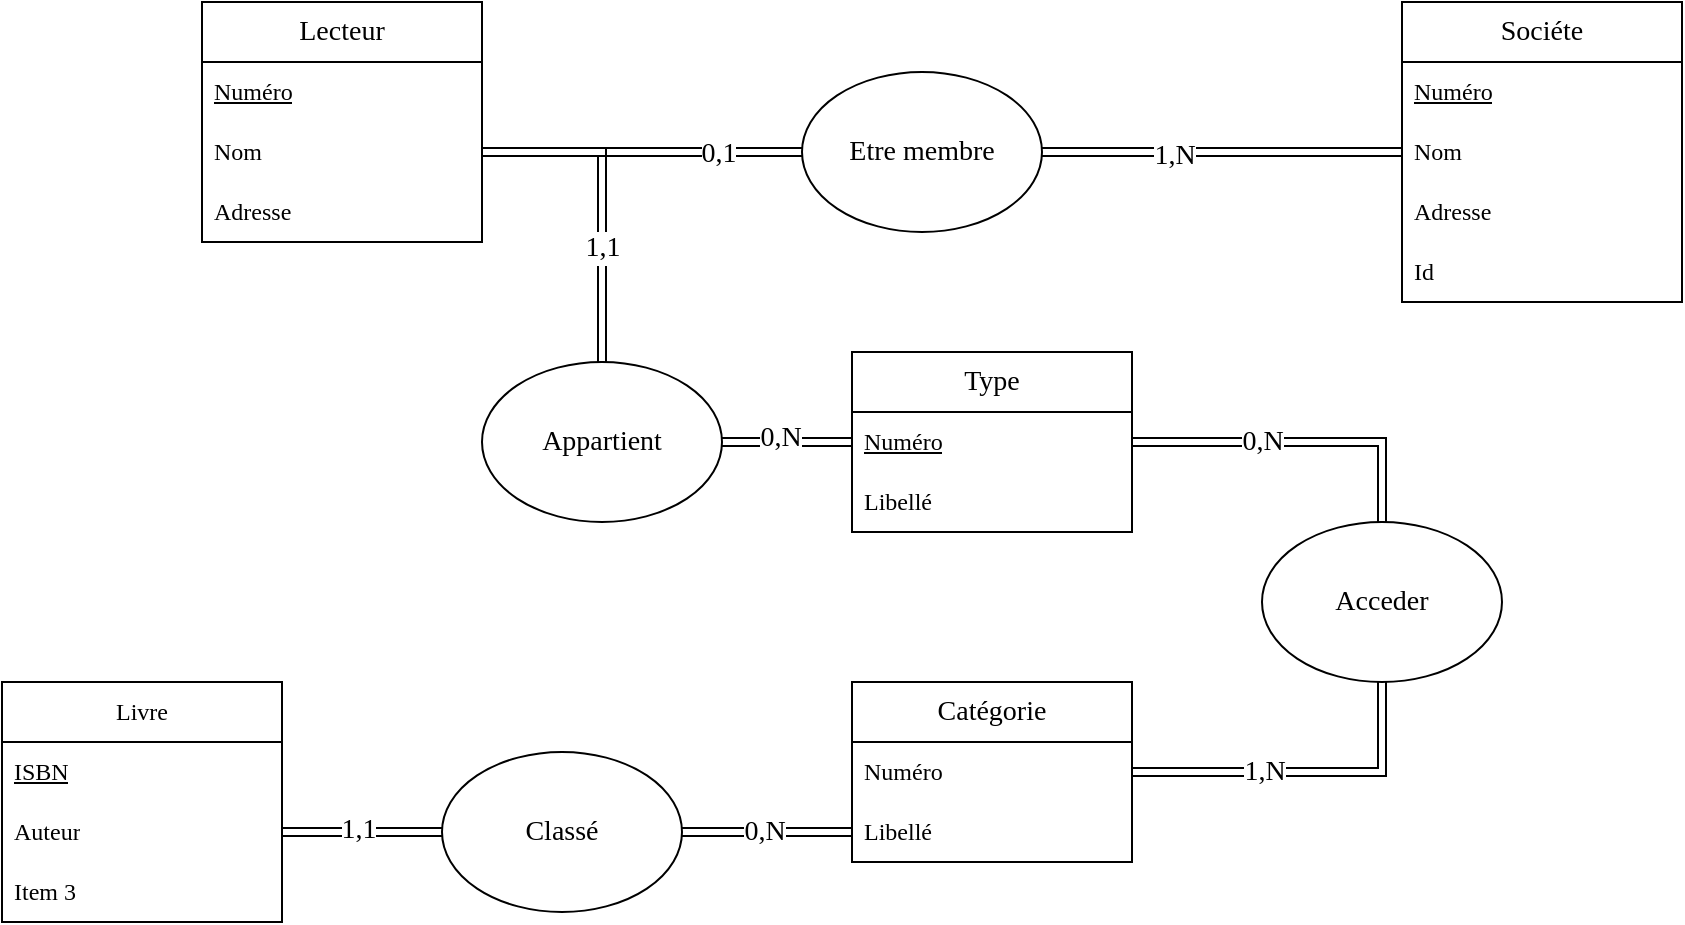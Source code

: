 <mxfile>
    <diagram name="Page-1" id="hRkRVlNst7bXBQxGcBj7">
        <mxGraphModel dx="1746" dy="604" grid="1" gridSize="10" guides="1" tooltips="1" connect="1" arrows="1" fold="1" page="1" pageScale="1" pageWidth="850" pageHeight="1100" math="0" shadow="0">
            <root>
                <mxCell id="0"/>
                <mxCell id="1" parent="0"/>
                <mxCell id="ZKiBXH9npHO8oLUT0B8A-1" value="&lt;font style=&quot;font-size: 14px;&quot;&gt;Catégorie&lt;/font&gt;" style="swimlane;fontStyle=0;childLayout=stackLayout;horizontal=1;startSize=30;horizontalStack=0;resizeParent=1;resizeParentMax=0;resizeLast=0;collapsible=1;marginBottom=0;whiteSpace=wrap;html=1;fontFamily=FiraCode Nerd Font Propo;" parent="1" vertex="1">
                    <mxGeometry x="285" y="430" width="140" height="90" as="geometry"/>
                </mxCell>
                <mxCell id="ZKiBXH9npHO8oLUT0B8A-2" value="Numéro" style="text;strokeColor=none;fillColor=none;align=left;verticalAlign=middle;spacingLeft=4;spacingRight=4;overflow=hidden;points=[[0,0.5],[1,0.5]];portConstraint=eastwest;rotatable=0;whiteSpace=wrap;html=1;fontFamily=FiraCode Nerd Font Propo;" parent="ZKiBXH9npHO8oLUT0B8A-1" vertex="1">
                    <mxGeometry y="30" width="140" height="30" as="geometry"/>
                </mxCell>
                <mxCell id="ZKiBXH9npHO8oLUT0B8A-3" value="Libellé" style="text;strokeColor=none;fillColor=none;align=left;verticalAlign=middle;spacingLeft=4;spacingRight=4;overflow=hidden;points=[[0,0.5],[1,0.5]];portConstraint=eastwest;rotatable=0;whiteSpace=wrap;html=1;fontFamily=FiraCode Nerd Font Propo;" parent="ZKiBXH9npHO8oLUT0B8A-1" vertex="1">
                    <mxGeometry y="60" width="140" height="30" as="geometry"/>
                </mxCell>
                <mxCell id="ZKiBXH9npHO8oLUT0B8A-5" value="Livre" style="swimlane;fontStyle=0;childLayout=stackLayout;horizontal=1;startSize=30;horizontalStack=0;resizeParent=1;resizeParentMax=0;resizeLast=0;collapsible=1;marginBottom=0;whiteSpace=wrap;html=1;fontFamily=FiraCode Nerd Font Propo;" parent="1" vertex="1">
                    <mxGeometry x="-140" y="430" width="140" height="120" as="geometry"/>
                </mxCell>
                <mxCell id="ZKiBXH9npHO8oLUT0B8A-6" value="&lt;u&gt;ISBN&lt;/u&gt;" style="text;strokeColor=none;fillColor=none;align=left;verticalAlign=middle;spacingLeft=4;spacingRight=4;overflow=hidden;points=[[0,0.5],[1,0.5]];portConstraint=eastwest;rotatable=0;whiteSpace=wrap;html=1;fontFamily=FiraCode Nerd Font Propo;" parent="ZKiBXH9npHO8oLUT0B8A-5" vertex="1">
                    <mxGeometry y="30" width="140" height="30" as="geometry"/>
                </mxCell>
                <mxCell id="ZKiBXH9npHO8oLUT0B8A-7" value="Auteur" style="text;strokeColor=none;fillColor=none;align=left;verticalAlign=middle;spacingLeft=4;spacingRight=4;overflow=hidden;points=[[0,0.5],[1,0.5]];portConstraint=eastwest;rotatable=0;whiteSpace=wrap;html=1;fontFamily=FiraCode Nerd Font Propo;" parent="ZKiBXH9npHO8oLUT0B8A-5" vertex="1">
                    <mxGeometry y="60" width="140" height="30" as="geometry"/>
                </mxCell>
                <mxCell id="ZKiBXH9npHO8oLUT0B8A-8" value="Item 3" style="text;strokeColor=none;fillColor=none;align=left;verticalAlign=middle;spacingLeft=4;spacingRight=4;overflow=hidden;points=[[0,0.5],[1,0.5]];portConstraint=eastwest;rotatable=0;whiteSpace=wrap;html=1;fontFamily=FiraCode Nerd Font Propo;" parent="ZKiBXH9npHO8oLUT0B8A-5" vertex="1">
                    <mxGeometry y="90" width="140" height="30" as="geometry"/>
                </mxCell>
                <mxCell id="ZKiBXH9npHO8oLUT0B8A-9" value="&lt;font style=&quot;font-size: 14px;&quot;&gt;Type&lt;/font&gt;" style="swimlane;fontStyle=0;childLayout=stackLayout;horizontal=1;startSize=30;horizontalStack=0;resizeParent=1;resizeParentMax=0;resizeLast=0;collapsible=1;marginBottom=0;whiteSpace=wrap;html=1;fontFamily=FiraCode Nerd Font Propo;" parent="1" vertex="1">
                    <mxGeometry x="285" y="265" width="140" height="90" as="geometry"/>
                </mxCell>
                <mxCell id="ZKiBXH9npHO8oLUT0B8A-10" value="&lt;u&gt;Numéro&lt;/u&gt;" style="text;strokeColor=none;fillColor=none;align=left;verticalAlign=middle;spacingLeft=4;spacingRight=4;overflow=hidden;points=[[0,0.5],[1,0.5]];portConstraint=eastwest;rotatable=0;whiteSpace=wrap;html=1;fontFamily=FiraCode Nerd Font Propo;" parent="ZKiBXH9npHO8oLUT0B8A-9" vertex="1">
                    <mxGeometry y="30" width="140" height="30" as="geometry"/>
                </mxCell>
                <mxCell id="ZKiBXH9npHO8oLUT0B8A-11" value="Libellé" style="text;strokeColor=none;fillColor=none;align=left;verticalAlign=middle;spacingLeft=4;spacingRight=4;overflow=hidden;points=[[0,0.5],[1,0.5]];portConstraint=eastwest;rotatable=0;whiteSpace=wrap;html=1;fontFamily=FiraCode Nerd Font Propo;" parent="ZKiBXH9npHO8oLUT0B8A-9" vertex="1">
                    <mxGeometry y="60" width="140" height="30" as="geometry"/>
                </mxCell>
                <mxCell id="ZKiBXH9npHO8oLUT0B8A-13" value="&lt;font style=&quot;font-size: 14px;&quot;&gt;Sociéte&lt;/font&gt;" style="swimlane;fontStyle=0;childLayout=stackLayout;horizontal=1;startSize=30;horizontalStack=0;resizeParent=1;resizeParentMax=0;resizeLast=0;collapsible=1;marginBottom=0;whiteSpace=wrap;html=1;fontFamily=FiraCode Nerd Font Propo;" parent="1" vertex="1">
                    <mxGeometry x="560" y="90" width="140" height="150" as="geometry"/>
                </mxCell>
                <mxCell id="ZKiBXH9npHO8oLUT0B8A-14" value="&lt;u&gt;Numéro&lt;/u&gt;" style="text;strokeColor=none;fillColor=none;align=left;verticalAlign=middle;spacingLeft=4;spacingRight=4;overflow=hidden;points=[[0,0.5],[1,0.5]];portConstraint=eastwest;rotatable=0;whiteSpace=wrap;html=1;fontFamily=FiraCode Nerd Font Propo;" parent="ZKiBXH9npHO8oLUT0B8A-13" vertex="1">
                    <mxGeometry y="30" width="140" height="30" as="geometry"/>
                </mxCell>
                <mxCell id="ZKiBXH9npHO8oLUT0B8A-15" value="Nom" style="text;strokeColor=none;fillColor=none;align=left;verticalAlign=middle;spacingLeft=4;spacingRight=4;overflow=hidden;points=[[0,0.5],[1,0.5]];portConstraint=eastwest;rotatable=0;whiteSpace=wrap;html=1;fontFamily=FiraCode Nerd Font Propo;" parent="ZKiBXH9npHO8oLUT0B8A-13" vertex="1">
                    <mxGeometry y="60" width="140" height="30" as="geometry"/>
                </mxCell>
                <mxCell id="ZKiBXH9npHO8oLUT0B8A-36" value="Adresse" style="text;strokeColor=none;fillColor=none;align=left;verticalAlign=middle;spacingLeft=4;spacingRight=4;overflow=hidden;points=[[0,0.5],[1,0.5]];portConstraint=eastwest;rotatable=0;whiteSpace=wrap;html=1;fontFamily=FiraCode Nerd Font Propo;" parent="ZKiBXH9npHO8oLUT0B8A-13" vertex="1">
                    <mxGeometry y="90" width="140" height="30" as="geometry"/>
                </mxCell>
                <mxCell id="ZKiBXH9npHO8oLUT0B8A-35" value="Id" style="text;strokeColor=none;fillColor=none;align=left;verticalAlign=middle;spacingLeft=4;spacingRight=4;overflow=hidden;points=[[0,0.5],[1,0.5]];portConstraint=eastwest;rotatable=0;whiteSpace=wrap;html=1;fontFamily=FiraCode Nerd Font Propo;" parent="ZKiBXH9npHO8oLUT0B8A-13" vertex="1">
                    <mxGeometry y="120" width="140" height="30" as="geometry"/>
                </mxCell>
                <mxCell id="ZKiBXH9npHO8oLUT0B8A-17" value="&lt;font style=&quot;font-size: 14px;&quot;&gt;Lecteur&lt;/font&gt;" style="swimlane;fontStyle=0;childLayout=stackLayout;horizontal=1;startSize=30;horizontalStack=0;resizeParent=1;resizeParentMax=0;resizeLast=0;collapsible=1;marginBottom=0;whiteSpace=wrap;html=1;fontFamily=FiraCode Nerd Font Propo;" parent="1" vertex="1">
                    <mxGeometry x="-40" y="90" width="140" height="120" as="geometry"/>
                </mxCell>
                <mxCell id="ZKiBXH9npHO8oLUT0B8A-18" value="&lt;u&gt;Numéro&lt;/u&gt;" style="text;strokeColor=none;fillColor=none;align=left;verticalAlign=middle;spacingLeft=4;spacingRight=4;overflow=hidden;points=[[0,0.5],[1,0.5]];portConstraint=eastwest;rotatable=0;whiteSpace=wrap;html=1;fontFamily=FiraCode Nerd Font Propo;" parent="ZKiBXH9npHO8oLUT0B8A-17" vertex="1">
                    <mxGeometry y="30" width="140" height="30" as="geometry"/>
                </mxCell>
                <mxCell id="ZKiBXH9npHO8oLUT0B8A-19" value="Nom" style="text;strokeColor=none;fillColor=none;align=left;verticalAlign=middle;spacingLeft=4;spacingRight=4;overflow=hidden;points=[[0,0.5],[1,0.5]];portConstraint=eastwest;rotatable=0;whiteSpace=wrap;html=1;fontFamily=FiraCode Nerd Font Propo;" parent="ZKiBXH9npHO8oLUT0B8A-17" vertex="1">
                    <mxGeometry y="60" width="140" height="30" as="geometry"/>
                </mxCell>
                <mxCell id="ZKiBXH9npHO8oLUT0B8A-20" value="Adresse" style="text;strokeColor=none;fillColor=none;align=left;verticalAlign=middle;spacingLeft=4;spacingRight=4;overflow=hidden;points=[[0,0.5],[1,0.5]];portConstraint=eastwest;rotatable=0;whiteSpace=wrap;html=1;fontFamily=FiraCode Nerd Font Propo;" parent="ZKiBXH9npHO8oLUT0B8A-17" vertex="1">
                    <mxGeometry y="90" width="140" height="30" as="geometry"/>
                </mxCell>
                <mxCell id="ZKiBXH9npHO8oLUT0B8A-32" style="edgeStyle=orthogonalEdgeStyle;rounded=0;orthogonalLoop=1;jettySize=auto;html=1;exitX=0;exitY=0.5;exitDx=0;exitDy=0;entryX=1;entryY=0.5;entryDx=0;entryDy=0;shape=link;fontFamily=FiraCode Nerd Font Propo;" parent="1" source="ZKiBXH9npHO8oLUT0B8A-21" target="ZKiBXH9npHO8oLUT0B8A-7" edge="1">
                    <mxGeometry relative="1" as="geometry"/>
                </mxCell>
                <mxCell id="ZKiBXH9npHO8oLUT0B8A-48" value="&lt;font style=&quot;font-size: 14px;&quot;&gt;1,1&lt;/font&gt;" style="edgeLabel;html=1;align=center;verticalAlign=middle;resizable=0;points=[];fontFamily=FiraCode Nerd Font Propo;" parent="ZKiBXH9npHO8oLUT0B8A-32" vertex="1" connectable="0">
                    <mxGeometry x="0.068" y="-1" relative="1" as="geometry">
                        <mxPoint as="offset"/>
                    </mxGeometry>
                </mxCell>
                <mxCell id="ZKiBXH9npHO8oLUT0B8A-21" value="&lt;font style=&quot;font-size: 14px;&quot;&gt;Classé&lt;/font&gt;" style="ellipse;whiteSpace=wrap;html=1;fontFamily=FiraCode Nerd Font Propo;" parent="1" vertex="1">
                    <mxGeometry x="80" y="465" width="120" height="80" as="geometry"/>
                </mxCell>
                <mxCell id="ZKiBXH9npHO8oLUT0B8A-30" style="edgeStyle=orthogonalEdgeStyle;rounded=0;orthogonalLoop=1;jettySize=auto;html=1;exitX=0.5;exitY=1;exitDx=0;exitDy=0;shape=link;fontFamily=FiraCode Nerd Font Propo;" parent="1" source="ZKiBXH9npHO8oLUT0B8A-22" target="ZKiBXH9npHO8oLUT0B8A-1" edge="1">
                    <mxGeometry relative="1" as="geometry"/>
                </mxCell>
                <mxCell id="ZKiBXH9npHO8oLUT0B8A-45" value="&lt;font style=&quot;font-size: 14px;&quot;&gt;1,N&lt;/font&gt;" style="edgeLabel;html=1;align=center;verticalAlign=middle;resizable=0;points=[];fontFamily=FiraCode Nerd Font Propo;" parent="ZKiBXH9npHO8oLUT0B8A-30" vertex="1" connectable="0">
                    <mxGeometry x="0.147" y="-5" relative="1" as="geometry">
                        <mxPoint x="-7" y="5" as="offset"/>
                    </mxGeometry>
                </mxCell>
                <mxCell id="ZKiBXH9npHO8oLUT0B8A-22" value="&lt;font style=&quot;font-size: 14px;&quot;&gt;Acceder&lt;/font&gt;" style="ellipse;whiteSpace=wrap;html=1;fontFamily=FiraCode Nerd Font Propo;" parent="1" vertex="1">
                    <mxGeometry x="490" y="350" width="120" height="80" as="geometry"/>
                </mxCell>
                <mxCell id="ZKiBXH9npHO8oLUT0B8A-28" style="edgeStyle=orthogonalEdgeStyle;rounded=0;orthogonalLoop=1;jettySize=auto;html=1;exitX=1;exitY=0.5;exitDx=0;exitDy=0;shape=link;fontFamily=FiraCode Nerd Font Propo;" parent="1" source="ZKiBXH9npHO8oLUT0B8A-23" target="ZKiBXH9npHO8oLUT0B8A-9" edge="1">
                    <mxGeometry relative="1" as="geometry"/>
                </mxCell>
                <mxCell id="ZKiBXH9npHO8oLUT0B8A-43" value="&lt;font style=&quot;font-size: 14px;&quot;&gt;0,N&lt;/font&gt;" style="edgeLabel;html=1;align=center;verticalAlign=middle;resizable=0;points=[];fontFamily=FiraCode Nerd Font Propo;" parent="ZKiBXH9npHO8oLUT0B8A-28" vertex="1" connectable="0">
                    <mxGeometry x="-0.103" y="2" relative="1" as="geometry">
                        <mxPoint as="offset"/>
                    </mxGeometry>
                </mxCell>
                <mxCell id="ZKiBXH9npHO8oLUT0B8A-23" value="&lt;font style=&quot;font-size: 14px;&quot;&gt;Appartient&lt;/font&gt;" style="ellipse;whiteSpace=wrap;html=1;fontFamily=FiraCode Nerd Font Propo;" parent="1" vertex="1">
                    <mxGeometry x="100" y="270" width="120" height="80" as="geometry"/>
                </mxCell>
                <mxCell id="ZKiBXH9npHO8oLUT0B8A-26" style="edgeStyle=orthogonalEdgeStyle;rounded=0;orthogonalLoop=1;jettySize=auto;html=1;exitX=1;exitY=0.5;exitDx=0;exitDy=0;shape=link;fontFamily=FiraCode Nerd Font Propo;" parent="1" source="ZKiBXH9npHO8oLUT0B8A-24" target="ZKiBXH9npHO8oLUT0B8A-13" edge="1">
                    <mxGeometry relative="1" as="geometry"/>
                </mxCell>
                <mxCell id="ZKiBXH9npHO8oLUT0B8A-40" value="&lt;font style=&quot;font-size: 14px;&quot;&gt;1,N&lt;/font&gt;" style="edgeLabel;html=1;align=center;verticalAlign=middle;resizable=0;points=[];fontFamily=FiraCode Nerd Font Propo;" parent="ZKiBXH9npHO8oLUT0B8A-26" vertex="1" connectable="0">
                    <mxGeometry x="-0.267" y="-2" relative="1" as="geometry">
                        <mxPoint as="offset"/>
                    </mxGeometry>
                </mxCell>
                <mxCell id="ZKiBXH9npHO8oLUT0B8A-24" value="&lt;font style=&quot;font-size: 14px;&quot;&gt;Etre membre&lt;/font&gt;" style="ellipse;whiteSpace=wrap;html=1;fontFamily=FiraCode Nerd Font Propo;" parent="1" vertex="1">
                    <mxGeometry x="260" y="125" width="120" height="80" as="geometry"/>
                </mxCell>
                <mxCell id="ZKiBXH9npHO8oLUT0B8A-25" style="edgeStyle=orthogonalEdgeStyle;rounded=0;orthogonalLoop=1;jettySize=auto;html=1;exitX=1;exitY=0.5;exitDx=0;exitDy=0;entryX=0;entryY=0.5;entryDx=0;entryDy=0;shape=link;fontFamily=FiraCode Nerd Font Propo;" parent="1" source="ZKiBXH9npHO8oLUT0B8A-19" target="ZKiBXH9npHO8oLUT0B8A-24" edge="1">
                    <mxGeometry relative="1" as="geometry"/>
                </mxCell>
                <mxCell id="ZKiBXH9npHO8oLUT0B8A-39" value="&lt;font style=&quot;font-size: 14px;&quot;&gt;0,1&lt;/font&gt;" style="edgeLabel;html=1;align=center;verticalAlign=middle;resizable=0;points=[];fontFamily=FiraCode Nerd Font Propo;" parent="ZKiBXH9npHO8oLUT0B8A-25" vertex="1" connectable="0">
                    <mxGeometry x="0.475" y="-1" relative="1" as="geometry">
                        <mxPoint as="offset"/>
                    </mxGeometry>
                </mxCell>
                <mxCell id="ZKiBXH9npHO8oLUT0B8A-27" style="edgeStyle=orthogonalEdgeStyle;rounded=0;orthogonalLoop=1;jettySize=auto;html=1;exitX=1;exitY=0.5;exitDx=0;exitDy=0;shape=link;fontFamily=FiraCode Nerd Font Propo;" parent="1" source="ZKiBXH9npHO8oLUT0B8A-19" target="ZKiBXH9npHO8oLUT0B8A-23" edge="1">
                    <mxGeometry relative="1" as="geometry"/>
                </mxCell>
                <mxCell id="ZKiBXH9npHO8oLUT0B8A-41" value="&lt;font style=&quot;font-size: 14px;&quot;&gt;1,1&lt;/font&gt;" style="edgeLabel;html=1;align=center;verticalAlign=middle;resizable=0;points=[];fontFamily=FiraCode Nerd Font Propo;" parent="ZKiBXH9npHO8oLUT0B8A-27" vertex="1" connectable="0">
                    <mxGeometry x="0.309" y="1" relative="1" as="geometry">
                        <mxPoint x="-1" as="offset"/>
                    </mxGeometry>
                </mxCell>
                <mxCell id="ZKiBXH9npHO8oLUT0B8A-31" style="edgeStyle=orthogonalEdgeStyle;rounded=0;orthogonalLoop=1;jettySize=auto;html=1;exitX=0;exitY=0.5;exitDx=0;exitDy=0;entryX=1;entryY=0.5;entryDx=0;entryDy=0;shape=link;fontFamily=FiraCode Nerd Font Propo;" parent="1" source="ZKiBXH9npHO8oLUT0B8A-3" target="ZKiBXH9npHO8oLUT0B8A-21" edge="1">
                    <mxGeometry relative="1" as="geometry"/>
                </mxCell>
                <mxCell id="ZKiBXH9npHO8oLUT0B8A-47" value="&lt;font style=&quot;font-size: 14px;&quot;&gt;0,N&lt;/font&gt;" style="edgeLabel;html=1;align=center;verticalAlign=middle;resizable=0;points=[];fontFamily=FiraCode Nerd Font Propo;" parent="ZKiBXH9npHO8oLUT0B8A-31" vertex="1" connectable="0">
                    <mxGeometry x="0.042" relative="1" as="geometry">
                        <mxPoint as="offset"/>
                    </mxGeometry>
                </mxCell>
                <mxCell id="ZKiBXH9npHO8oLUT0B8A-38" style="edgeStyle=orthogonalEdgeStyle;rounded=0;orthogonalLoop=1;jettySize=auto;html=1;exitX=1;exitY=0.5;exitDx=0;exitDy=0;entryX=0.5;entryY=0;entryDx=0;entryDy=0;shape=link;fontFamily=FiraCode Nerd Font Propo;" parent="1" source="ZKiBXH9npHO8oLUT0B8A-10" target="ZKiBXH9npHO8oLUT0B8A-22" edge="1">
                    <mxGeometry relative="1" as="geometry"/>
                </mxCell>
                <mxCell id="ZKiBXH9npHO8oLUT0B8A-44" value="&lt;font style=&quot;font-size: 14px;&quot;&gt;0,N&lt;/font&gt;" style="edgeLabel;html=1;align=center;verticalAlign=middle;resizable=0;points=[];fontFamily=FiraCode Nerd Font Propo;" parent="ZKiBXH9npHO8oLUT0B8A-38" vertex="1" connectable="0">
                    <mxGeometry x="-0.323" y="-3" relative="1" as="geometry">
                        <mxPoint x="9" y="-3" as="offset"/>
                    </mxGeometry>
                </mxCell>
            </root>
        </mxGraphModel>
    </diagram>
</mxfile>